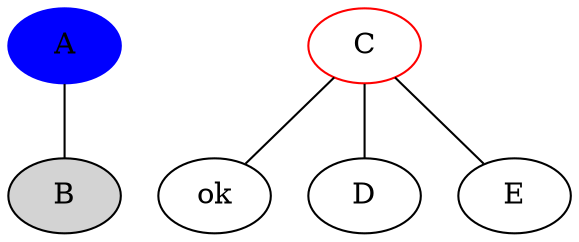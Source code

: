 // does this work?
// and this
graph { // this is valid toooo
	// this is a comment! that has exactly 100 runes, which is the max column of dotfmt like it or
	// not! a this uses a single-line marker but is too long for a single line fits nice well done
	// this one is a
	// https://github.com/teleivo/dot/blob/fake/27b6dbfe4b99f67df74bfb7323e19d6c547f68fd/parser_test.go#L13
	// nice one this is a comment! that has exactly 100 runes, which is the max column of dotfmt
	// like it or not!
	A [
		style="filled"
		color="blue" // stay with blue
	] // should be ok
	// why is it that the comment next to an Attribute fixes what I want to implement?
	// style="filled"
	// why does this one stay here? style="filled" color="blue"
	B [style="filled" // this should stay with style="filled"
	]
	C [color="red"] // ok no?
	// this should stay above A -- B
	A -- B // this should stay with A -- B
	C -- subgraph {
		ok
		D // D is cool
		E
	} // comment the subgraph
}
